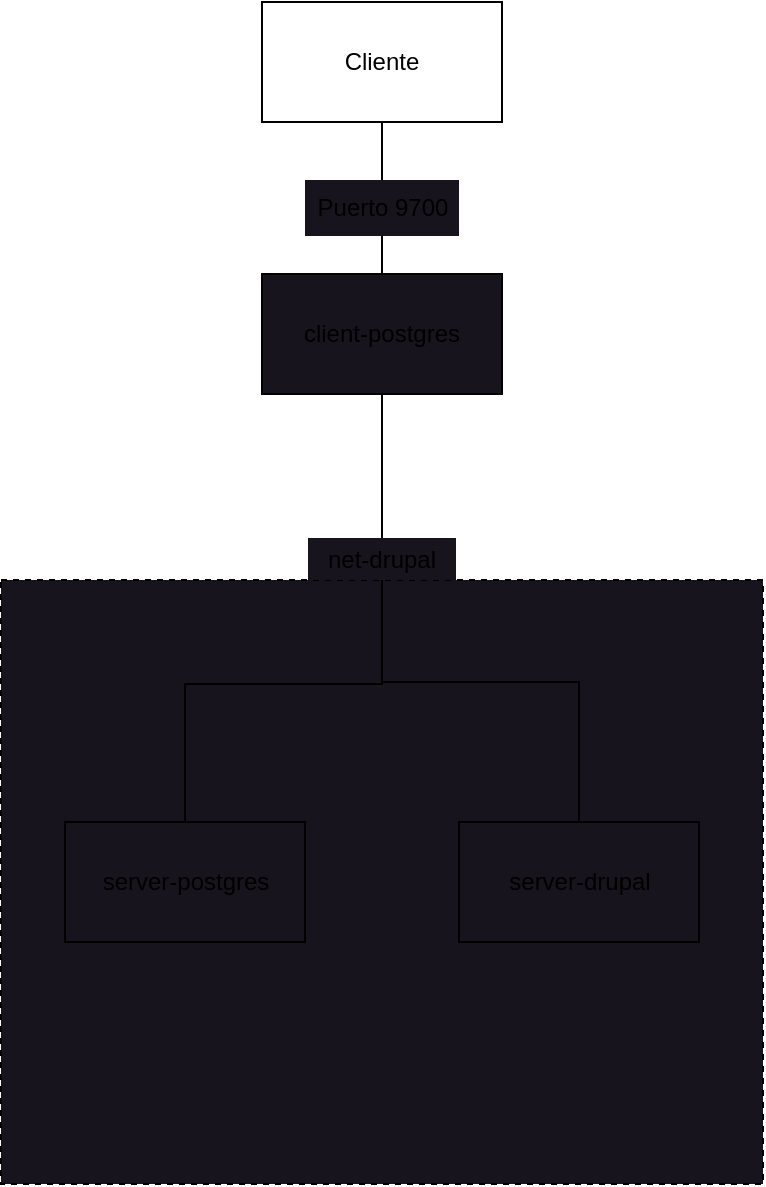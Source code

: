 <mxfile scale="1" border="0">
    <diagram id="Y7Q14jwA3N0nqwWtdb9j" name="Página-1">
        <mxGraphModel dx="1158" dy="779" grid="0" gridSize="10" guides="1" tooltips="1" connect="1" arrows="1" fold="1" page="1" pageScale="1" pageWidth="1600" pageHeight="900" math="0" shadow="0">
            <root>
                <mxCell id="0"/>
                <mxCell id="1" parent="0"/>
                <mxCell id="6" value="" style="rounded=0;whiteSpace=wrap;html=1;fillColor=#18141D;dashed=1;" vertex="1" parent="1">
                    <mxGeometry x="239.5" y="345" width="381" height="302" as="geometry"/>
                </mxCell>
                <mxCell id="14" style="edgeStyle=orthogonalEdgeStyle;html=1;exitX=0.5;exitY=0;exitDx=0;exitDy=0;entryX=0.5;entryY=0;entryDx=0;entryDy=0;endArrow=none;endFill=0;rounded=0;" edge="1" parent="1" source="6" target="9">
                    <mxGeometry relative="1" as="geometry">
                        <Array as="points">
                            <mxPoint x="430" y="396"/>
                            <mxPoint x="529" y="396"/>
                        </Array>
                    </mxGeometry>
                </mxCell>
                <mxCell id="10" style="edgeStyle=none;html=1;exitX=0.5;exitY=1;exitDx=0;exitDy=0;endArrow=none;endFill=0;" edge="1" parent="1" source="2" target="3">
                    <mxGeometry relative="1" as="geometry"/>
                </mxCell>
                <mxCell id="2" value="Cliente" style="rounded=0;whiteSpace=wrap;html=1;" vertex="1" parent="1">
                    <mxGeometry x="370" y="56" width="120" height="60" as="geometry"/>
                </mxCell>
                <mxCell id="11" style="edgeStyle=none;html=1;exitX=0.5;exitY=1;exitDx=0;exitDy=0;entryX=0.5;entryY=0;entryDx=0;entryDy=0;endArrow=none;endFill=0;" edge="1" parent="1" source="3" target="5">
                    <mxGeometry relative="1" as="geometry"/>
                </mxCell>
                <mxCell id="3" value="Puerto 9700" style="rounded=0;whiteSpace=wrap;html=1;fillColor=#18141D;strokeColor=none;" vertex="1" parent="1">
                    <mxGeometry x="391.5" y="145" width="77" height="28" as="geometry"/>
                </mxCell>
                <mxCell id="12" style="edgeStyle=none;html=1;exitX=0.5;exitY=1;exitDx=0;exitDy=0;endArrow=none;endFill=0;" edge="1" parent="1" source="5" target="7">
                    <mxGeometry relative="1" as="geometry"/>
                </mxCell>
                <mxCell id="5" value="client-postgres" style="rounded=0;whiteSpace=wrap;html=1;fillColor=#18141D;" vertex="1" parent="1">
                    <mxGeometry x="370" y="192" width="120" height="60" as="geometry"/>
                </mxCell>
                <mxCell id="13" style="edgeStyle=orthogonalEdgeStyle;html=1;exitX=0.5;exitY=0;exitDx=0;exitDy=0;entryX=0.5;entryY=0;entryDx=0;entryDy=0;endArrow=none;endFill=0;rounded=0;" edge="1" parent="1" source="6" target="8">
                    <mxGeometry relative="1" as="geometry">
                        <Array as="points">
                            <mxPoint x="430" y="397"/>
                            <mxPoint x="332" y="397"/>
                        </Array>
                    </mxGeometry>
                </mxCell>
                <mxCell id="7" value="net-drupal" style="rounded=0;whiteSpace=wrap;html=1;fillColor=#18141D;strokeColor=none;" vertex="1" parent="1">
                    <mxGeometry x="393" y="324" width="74" height="21" as="geometry"/>
                </mxCell>
                <mxCell id="8" value="server-postgres" style="rounded=0;whiteSpace=wrap;html=1;fillColor=#18141D;" vertex="1" parent="1">
                    <mxGeometry x="271.5" y="466" width="120" height="60" as="geometry"/>
                </mxCell>
                <mxCell id="9" value="server-drupal" style="rounded=0;whiteSpace=wrap;html=1;fillColor=#18141D;" vertex="1" parent="1">
                    <mxGeometry x="468.5" y="466" width="120" height="60" as="geometry"/>
                </mxCell>
            </root>
        </mxGraphModel>
    </diagram>
</mxfile>